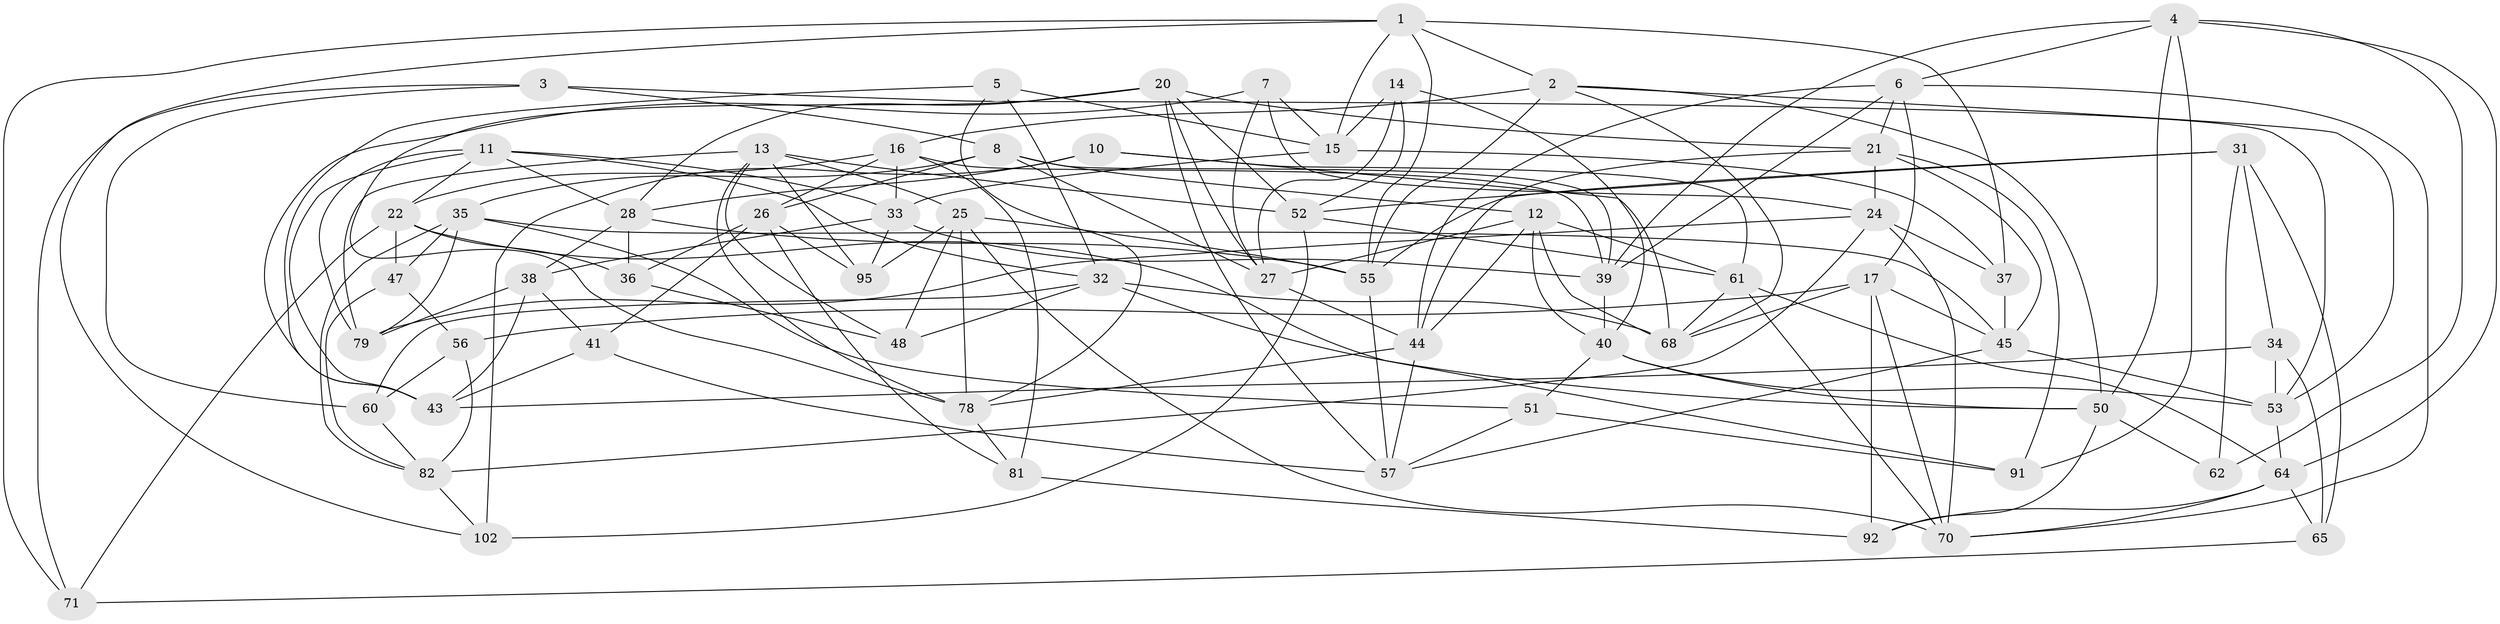 // Generated by graph-tools (version 1.1) at 2025/24/03/03/25 07:24:26]
// undirected, 63 vertices, 165 edges
graph export_dot {
graph [start="1"]
  node [color=gray90,style=filled];
  1 [super="+58"];
  2 [super="+9"];
  3;
  4 [super="+76"];
  5;
  6 [super="+59"];
  7;
  8 [super="+23"];
  10;
  11 [super="+83"];
  12 [super="+29"];
  13 [super="+19"];
  14;
  15 [super="+18"];
  16 [super="+74"];
  17 [super="+75"];
  20 [super="+42"];
  21 [super="+30"];
  22 [super="+99"];
  24 [super="+101"];
  25 [super="+63"];
  26 [super="+80"];
  27 [super="+84"];
  28 [super="+89"];
  31 [super="+67"];
  32 [super="+104"];
  33 [super="+54"];
  34;
  35 [super="+93"];
  36;
  37;
  38 [super="+72"];
  39 [super="+85"];
  40 [super="+97"];
  41;
  43 [super="+46"];
  44 [super="+49"];
  45 [super="+66"];
  47;
  48;
  50 [super="+87"];
  51;
  52 [super="+96"];
  53 [super="+73"];
  55 [super="+90"];
  56;
  57 [super="+69"];
  60;
  61 [super="+86"];
  62;
  64 [super="+77"];
  65;
  68 [super="+98"];
  70 [super="+88"];
  71;
  78 [super="+100"];
  79 [super="+94"];
  81;
  82 [super="+103"];
  91;
  92;
  95;
  102;
  1 -- 102;
  1 -- 55;
  1 -- 15;
  1 -- 2;
  1 -- 37;
  1 -- 71;
  2 -- 53;
  2 -- 68;
  2 -- 55;
  2 -- 50;
  2 -- 16;
  3 -- 71;
  3 -- 53;
  3 -- 60;
  3 -- 8;
  4 -- 91;
  4 -- 62;
  4 -- 64;
  4 -- 6;
  4 -- 39;
  4 -- 50;
  5 -- 15;
  5 -- 78;
  5 -- 43;
  5 -- 32;
  6 -- 44;
  6 -- 21;
  6 -- 17;
  6 -- 70;
  6 -- 39;
  7 -- 15;
  7 -- 27;
  7 -- 24;
  7 -- 43;
  8 -- 35;
  8 -- 39;
  8 -- 26;
  8 -- 27;
  8 -- 12;
  10 -- 102;
  10 -- 28;
  10 -- 68;
  10 -- 61;
  11 -- 32;
  11 -- 43;
  11 -- 33;
  11 -- 22;
  11 -- 79;
  11 -- 28;
  12 -- 27;
  12 -- 61;
  12 -- 40;
  12 -- 44;
  12 -- 68;
  13 -- 52;
  13 -- 95;
  13 -- 78;
  13 -- 48;
  13 -- 25;
  13 -- 79;
  14 -- 27;
  14 -- 40;
  14 -- 15;
  14 -- 52;
  15 -- 37;
  15 -- 33;
  16 -- 39;
  16 -- 81;
  16 -- 22;
  16 -- 33;
  16 -- 26;
  17 -- 92;
  17 -- 56;
  17 -- 45;
  17 -- 68;
  17 -- 70;
  20 -- 21;
  20 -- 57;
  20 -- 27;
  20 -- 28;
  20 -- 52;
  20 -- 78;
  21 -- 24;
  21 -- 45;
  21 -- 91;
  21 -- 44;
  22 -- 91;
  22 -- 47;
  22 -- 36;
  22 -- 71;
  24 -- 82;
  24 -- 37;
  24 -- 70;
  24 -- 79;
  25 -- 95;
  25 -- 70;
  25 -- 48;
  25 -- 55;
  25 -- 78;
  26 -- 95;
  26 -- 41;
  26 -- 81;
  26 -- 36;
  27 -- 44;
  28 -- 55;
  28 -- 36;
  28 -- 38;
  31 -- 65;
  31 -- 55;
  31 -- 62 [weight=2];
  31 -- 34;
  31 -- 52;
  32 -- 60;
  32 -- 50;
  32 -- 48;
  32 -- 68;
  33 -- 95;
  33 -- 38;
  33 -- 39;
  34 -- 65;
  34 -- 53;
  34 -- 43;
  35 -- 79;
  35 -- 45;
  35 -- 82;
  35 -- 51;
  35 -- 47;
  36 -- 48;
  37 -- 45;
  38 -- 41;
  38 -- 79 [weight=2];
  38 -- 43;
  39 -- 40;
  40 -- 53;
  40 -- 51;
  40 -- 50;
  41 -- 43;
  41 -- 57;
  44 -- 57;
  44 -- 78;
  45 -- 57;
  45 -- 53;
  47 -- 56;
  47 -- 82;
  50 -- 62;
  50 -- 92;
  51 -- 91;
  51 -- 57;
  52 -- 61;
  52 -- 102;
  53 -- 64;
  55 -- 57;
  56 -- 60;
  56 -- 82;
  60 -- 82;
  61 -- 64;
  61 -- 68;
  61 -- 70;
  64 -- 92;
  64 -- 65;
  64 -- 70;
  65 -- 71;
  78 -- 81;
  81 -- 92;
  82 -- 102;
}
